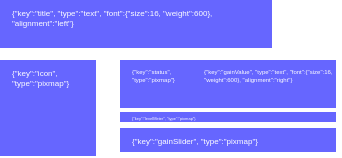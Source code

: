 <mxfile>
    <diagram id="gRC5p6lSlWNpRSB2eHs0" name="action1">
        <mxGraphModel dx="180" dy="191" grid="1" gridSize="1" guides="1" tooltips="1" connect="1" arrows="1" fold="1" page="1" pageScale="1" pageWidth="200" pageHeight="100" math="0" shadow="0">
            <root>
                <mxCell id="0"/>
                <mxCell id="1" parent="0"/>
                <mxCell id="6" value="{&quot;key&quot;:&quot;icon&quot;, &quot;type&quot;:&quot;pixmap&quot;}" style="rounded=0;whiteSpace=wrap;html=1;fontSize=4;fontColor=#FFFFFF;fillColor=#6666FF;strokeColor=none;verticalAlign=top;align=left;spacing=0;spacingLeft=6;" parent="1" vertex="1">
                    <mxGeometry x="16" y="40" width="48" height="48" as="geometry"/>
                </mxCell>
                <mxCell id="7" value="{&quot;key&quot;:&quot;gainValue&quot;, &quot;type&quot;:&quot;text&quot;, &quot;font&quot;:{&quot;size&quot;:16, &quot;weight&quot;:600}, &quot;alignment&quot;:&quot;right&quot;}" style="rounded=0;whiteSpace=wrap;html=1;fontSize=3;fontColor=#FFFFFF;fillColor=#6666FF;strokeColor=none;verticalAlign=top;align=left;spacing=0;spacingLeft=6;" parent="1" vertex="1">
                    <mxGeometry x="112" y="40" width="72" height="24" as="geometry"/>
                </mxCell>
                <mxCell id="8" value="{&quot;key&quot;:&quot;levelMeter&quot;, &quot;type&quot;:&quot;pixmap&quot;}" style="rounded=0;whiteSpace=wrap;html=1;fontSize=2;fontColor=#FFFFFF;fillColor=#6666FF;strokeColor=none;verticalAlign=middle;align=left;spacing=0;spacingLeft=6;" parent="1" vertex="1">
                    <mxGeometry x="76" y="66" width="108" height="5" as="geometry"/>
                </mxCell>
                <mxCell id="9" value="{&quot;key&quot;:&quot;gainSlider&quot;, &quot;type&quot;:&quot;pixmap&quot;}" style="rounded=0;whiteSpace=wrap;html=1;fontSize=4;fontColor=#FFFFFF;fillColor=#6666FF;strokeColor=none;verticalAlign=top;align=left;spacing=0;spacingLeft=6;" parent="1" vertex="1">
                    <mxGeometry x="76" y="74" width="108" height="12" as="geometry"/>
                </mxCell>
                <mxCell id="DI9kBK8Rm9_XXlFNE4hC-9" value="{&quot;key&quot;:&quot;title&quot;, &quot;type&quot;:&quot;text&quot;, &quot;font&quot;:{&quot;size&quot;:16, &quot;weight&quot;:600}, &quot;alignment&quot;:&quot;left&quot;}" style="rounded=0;whiteSpace=wrap;html=1;fontSize=4;fontColor=#FFFFFF;fillColor=#6666FF;strokeColor=none;verticalAlign=top;align=left;spacing=0;spacingLeft=6;" parent="1" vertex="1">
                    <mxGeometry x="16" y="10" width="136" height="24" as="geometry"/>
                </mxCell>
                <mxCell id="10" value="{&quot;key&quot;:&quot;status&quot;, &quot;type&quot;:&quot;pixmap&quot;}" style="rounded=0;whiteSpace=wrap;html=1;fontSize=3;fontColor=#FFFFFF;fillColor=#6666FF;strokeColor=none;verticalAlign=top;align=left;spacing=0;spacingLeft=6;" parent="1" vertex="1">
                    <mxGeometry x="76" y="40" width="36" height="24" as="geometry"/>
                </mxCell>
            </root>
        </mxGraphModel>
    </diagram>
    <diagram name="gain_controll_combo" id="sfXpSA6LynqOliSngWCN">
        <mxGraphModel dx="183" dy="130" grid="1" gridSize="1" guides="1" tooltips="1" connect="1" arrows="1" fold="1" page="1" pageScale="1" pageWidth="200" pageHeight="100" math="0" shadow="0">
            <root>
                <mxCell id="_wnMWTnZTW2_0zXAMWCT-0"/>
                <mxCell id="_wnMWTnZTW2_0zXAMWCT-1" parent="_wnMWTnZTW2_0zXAMWCT-0"/>
                <mxCell id="_wnMWTnZTW2_0zXAMWCT-2" value="{&quot;key&quot;:&quot;icon&quot;, &quot;type&quot;:&quot;pixmap&quot;}" style="rounded=0;whiteSpace=wrap;html=1;fontSize=2;fontColor=#FFFFFF;fillColor=#6666FF;strokeColor=none;verticalAlign=top;align=left;spacing=0;spacingLeft=0;" parent="_wnMWTnZTW2_0zXAMWCT-1" vertex="1">
                    <mxGeometry x="8" y="14" width="20" height="20" as="geometry"/>
                </mxCell>
                <mxCell id="_wnMWTnZTW2_0zXAMWCT-3" value="{&quot;key&quot;:&quot;gainValue&quot;, &quot;type&quot;:&quot;text&quot;, &quot;font&quot;:{&quot;size&quot;:16, &quot;weight&quot;:600}, &quot;alignment&quot;:&quot;right&quot;}" style="rounded=0;whiteSpace=wrap;html=1;fontSize=3;fontColor=#FFFFFF;fillColor=#6666FF;strokeColor=none;verticalAlign=top;align=left;spacing=0;spacingLeft=6;" parent="_wnMWTnZTW2_0zXAMWCT-1" vertex="1">
                    <mxGeometry x="44" y="40" width="48" height="24" as="geometry"/>
                </mxCell>
                <mxCell id="_wnMWTnZTW2_0zXAMWCT-4" value="{&quot;key&quot;:&quot;levelMeter&quot;, &quot;type&quot;:&quot;pixmap&quot;}" style="rounded=0;whiteSpace=wrap;html=1;fontSize=2;fontColor=#FFFFFF;fillColor=#6666FF;strokeColor=none;verticalAlign=middle;align=left;spacing=0;spacingLeft=6;" parent="_wnMWTnZTW2_0zXAMWCT-1" vertex="1">
                    <mxGeometry x="8" y="66" width="84" height="5" as="geometry"/>
                </mxCell>
                <mxCell id="_wnMWTnZTW2_0zXAMWCT-5" value="{&quot;key&quot;:&quot;gainSlider&quot;, &quot;type&quot;:&quot;pixmap&quot;}" style="rounded=0;whiteSpace=wrap;html=1;fontSize=4;fontColor=#FFFFFF;fillColor=#6666FF;strokeColor=none;verticalAlign=top;align=left;spacing=0;spacingLeft=6;" parent="_wnMWTnZTW2_0zXAMWCT-1" vertex="1">
                    <mxGeometry x="8" y="74" width="84" height="12" as="geometry"/>
                </mxCell>
                <mxCell id="_wnMWTnZTW2_0zXAMWCT-6" value="{&quot;key&quot;:&quot;title&quot;, &quot;type&quot;:&quot;text&quot;, &quot;font&quot;:{&quot;size&quot;:16, &quot;weight&quot;:600}, &quot;alignment&quot;:&quot;left&quot;}" style="rounded=0;whiteSpace=wrap;html=1;fontSize=2;fontColor=#FFFFFF;fillColor=#6666FF;strokeColor=none;verticalAlign=top;align=left;spacing=0;spacingLeft=6;" parent="_wnMWTnZTW2_0zXAMWCT-1" vertex="1">
                    <mxGeometry x="30" y="10" width="62" height="24" as="geometry"/>
                </mxCell>
                <mxCell id="_wnMWTnZTW2_0zXAMWCT-7" value="{&quot;key&quot;:&quot;status&quot;, &quot;type&quot;:&quot;pixmap&quot;}" style="rounded=0;whiteSpace=wrap;html=1;fontSize=3;fontColor=#FFFFFF;fillColor=#6666FF;strokeColor=none;verticalAlign=top;align=left;spacing=0;spacingLeft=6;" parent="_wnMWTnZTW2_0zXAMWCT-1" vertex="1">
                    <mxGeometry x="8" y="40" width="36" height="24" as="geometry"/>
                </mxCell>
                <mxCell id="7eJ8RGiBYSVYNhXBRtFE-2" value="{&quot;key&quot;:&quot;icon1&quot;, &quot;type&quot;:&quot;pixmap&quot;}" style="rounded=0;html=1;fontSize=2;fontColor=#FFFFFF;fillColor=#6666FF;strokeColor=none;verticalAlign=top;align=left;spacing=0;spacingLeft=0;whiteSpace=wrap;" parent="_wnMWTnZTW2_0zXAMWCT-1" vertex="1">
                    <mxGeometry x="108" y="14" width="20" height="20" as="geometry"/>
                </mxCell>
                <mxCell id="7eJ8RGiBYSVYNhXBRtFE-3" value="{&quot;key&quot;:&quot;title1&quot;, &quot;type&quot;:&quot;text&quot;, &quot;font&quot;:{&quot;size&quot;:16, &quot;weight&quot;:600}, &quot;alignment&quot;:&quot;left&quot;}" style="rounded=0;whiteSpace=wrap;html=1;fontSize=2;fontColor=#FFFFFF;fillColor=#6666FF;strokeColor=none;verticalAlign=top;align=left;spacing=0;spacingLeft=6;" parent="_wnMWTnZTW2_0zXAMWCT-1" vertex="1">
                    <mxGeometry x="130" y="10" width="62" height="24" as="geometry"/>
                </mxCell>
                <mxCell id="xUnetpSQNR__8OcjAKRl-0" value="{&quot;key&quot;:&quot;gainValue1&quot;, &quot;type&quot;:&quot;text&quot;, &quot;font&quot;:{&quot;size&quot;:16, &quot;weight&quot;:600}, &quot;alignment&quot;:&quot;right&quot;}" style="rounded=0;whiteSpace=wrap;html=1;fontSize=3;fontColor=#FFFFFF;fillColor=#6666FF;strokeColor=none;verticalAlign=top;align=left;spacing=0;spacingLeft=6;" parent="_wnMWTnZTW2_0zXAMWCT-1" vertex="1">
                    <mxGeometry x="144" y="40" width="48" height="24" as="geometry"/>
                </mxCell>
                <mxCell id="xUnetpSQNR__8OcjAKRl-1" value="{&quot;key&quot;:&quot;levelMeter1&quot;, &quot;type&quot;:&quot;pixmap&quot;}" style="rounded=0;whiteSpace=wrap;html=1;fontSize=2;fontColor=#FFFFFF;fillColor=#6666FF;strokeColor=none;verticalAlign=middle;align=left;spacing=0;spacingLeft=6;" parent="_wnMWTnZTW2_0zXAMWCT-1" vertex="1">
                    <mxGeometry x="108" y="66" width="84" height="5" as="geometry"/>
                </mxCell>
                <mxCell id="xUnetpSQNR__8OcjAKRl-2" value="{&quot;key&quot;:&quot;gainSlider1&quot;, &quot;type&quot;:&quot;pixmap&quot;}" style="rounded=0;whiteSpace=wrap;html=1;fontSize=4;fontColor=#FFFFFF;fillColor=#6666FF;strokeColor=none;verticalAlign=top;align=left;spacing=0;spacingLeft=6;" parent="_wnMWTnZTW2_0zXAMWCT-1" vertex="1">
                    <mxGeometry x="108" y="74" width="84" height="12" as="geometry"/>
                </mxCell>
                <mxCell id="xUnetpSQNR__8OcjAKRl-3" value="{&quot;key&quot;:&quot;status1&quot;, &quot;type&quot;:&quot;pixmap&quot;}" style="rounded=0;whiteSpace=wrap;html=1;fontSize=3;fontColor=#FFFFFF;fillColor=#6666FF;strokeColor=none;verticalAlign=top;align=left;spacing=0;spacingLeft=6;" parent="_wnMWTnZTW2_0zXAMWCT-1" vertex="1">
                    <mxGeometry x="108" y="40" width="36" height="24" as="geometry"/>
                </mxCell>
            </root>
        </mxGraphModel>
    </diagram>
    <diagram name="indicatorLayout" id="8Op-dqdAiXIAyYBQg95h">
        <mxGraphModel dx="120" dy="81" grid="1" gridSize="1" guides="1" tooltips="1" connect="1" arrows="1" fold="1" page="1" pageScale="1" pageWidth="200" pageHeight="100" math="0" shadow="0">
            <root>
                <mxCell id="zf-_htT1ZFLxrwi-bp1Y-0"/>
                <mxCell id="zf-_htT1ZFLxrwi-bp1Y-1" parent="zf-_htT1ZFLxrwi-bp1Y-0"/>
                <mxCell id="bUAzu6Rc4y3xahkR9zPU-0" value="{&quot;key&quot;:&quot;title&quot;, &quot;type&quot;:&quot;text&quot;, &quot;font&quot;:{&quot;size&quot;:16, &quot;weight&quot;:600}, &quot;alignment&quot;:&quot;left&quot;}" style="rounded=0;whiteSpace=wrap;html=1;fontSize=4;fontColor=#FFFFFF;fillColor=#6666FF;strokeColor=none;verticalAlign=top;align=left;spacing=0;spacingLeft=6;" parent="zf-_htT1ZFLxrwi-bp1Y-1" vertex="1">
                    <mxGeometry x="16" y="10" width="136" height="24" as="geometry"/>
                </mxCell>
                <mxCell id="zf-_htT1ZFLxrwi-bp1Y-4" value="{&quot;key&quot;:&quot;icon&quot;, &quot;type&quot;:&quot;pixmap&quot;}" style="rounded=0;whiteSpace=wrap;html=1;fontSize=4;fontColor=#FFFFFF;fillColor=#6666FF;strokeColor=none;verticalAlign=top;align=left;spacing=0;spacingLeft=6;" parent="zf-_htT1ZFLxrwi-bp1Y-1" vertex="1">
                    <mxGeometry x="16" y="40" width="48" height="48" as="geometry"/>
                </mxCell>
                <mxCell id="zf-_htT1ZFLxrwi-bp1Y-5" value="{&quot;key&quot;:&quot;gainValue&quot;, &quot;type&quot;:&quot;text&quot;, &quot;font&quot;:{&quot;size&quot;:24, &quot;weight&quot;:600}, &quot;alignment&quot;:&quot;right&quot;}" style="rounded=0;whiteSpace=wrap;html=1;fontSize=4;fontColor=#FFFFFF;fillColor=#6666FF;strokeColor=none;verticalAlign=top;align=left;spacing=0;spacingLeft=6;" parent="zf-_htT1ZFLxrwi-bp1Y-1" vertex="1">
                    <mxGeometry x="76" y="40" width="108" height="32" as="geometry"/>
                </mxCell>
                <mxCell id="zf-_htT1ZFLxrwi-bp1Y-6" value="{&amp;quot;key&amp;quot;:&amp;quot;indicator&amp;quot;,&amp;quot;type&amp;quot;:&amp;quot;bar&amp;quot;,&amp;quot;value&amp;quot;:0,&amp;quot;subtype&amp;quot;:4,&amp;quot;border_w&amp;quot;:0}" style="rounded=0;whiteSpace=wrap;fontSize=3;fontColor=#FFFFFF;fillColor=#6666FF;strokeColor=none;verticalAlign=top;align=left;spacing=0;spacingLeft=6;html=1;" parent="zf-_htT1ZFLxrwi-bp1Y-1" vertex="1">
                    <mxGeometry x="76" y="74" width="108" height="12" as="geometry"/>
                </mxCell>
            </root>
        </mxGraphModel>
    </diagram>
</mxfile>